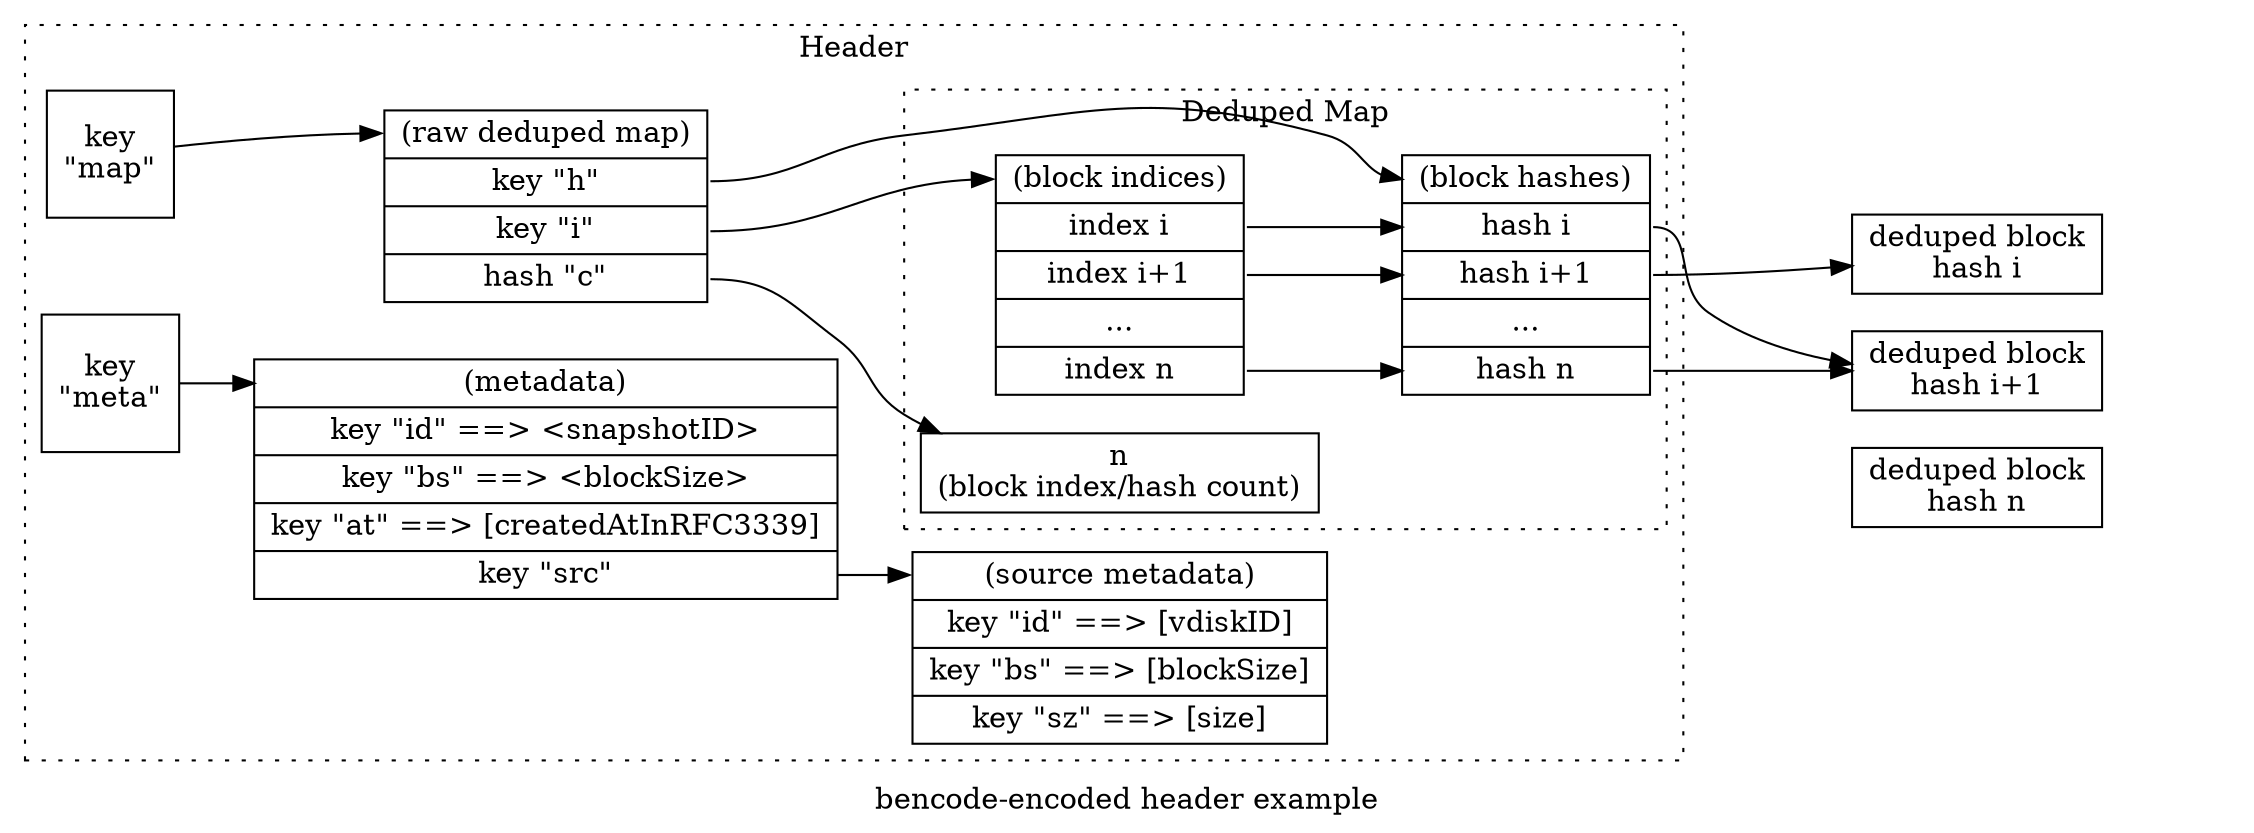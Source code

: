 digraph {
    label = "bencode-encoded header example"
    rankdir = "LR"

    subgraph clusterHeader {
    label = "Header"
    style = "dotted"

    keyMap [
        label = "key\n\"map\""
        shape = "square"
    ]

    keyMetadata [
        label = "key\n\"meta\""
        shape = "square"
    ]

    dedupedMap [
        shape = "record"
        label = "<t> (raw deduped map) | <h> key \"h\" | <i> key \"i\" | <c> hash \"c\""
    ]

    metadata [
        shape = "record"
        label = "<t> (metadata) |
            key \"id\" \=\=\> \<snapshotID\> |
            key \"bs\" \=\=\> \<blockSize\> |
            key \"at\" \=\=\> \[createdAtInRFC3339\] |
            <s> key \"src\""
    ]

    metadataSource [
        shape = "record"
        label = "<t> (source metadata) |
            key \"id\" \=\=\> \[vdiskID\] |
            key \"bs\" \=\=\> \[blockSize\] |
            key \"sz\" \=\=\> \[size\]"
    ]

    keyMap -> dedupedMap:t
    keyMetadata -> metadata:t
    metadata:s -> metadataSource:t

    subgraph clusterDedupedMap {
        label = "Deduped Map"
        style = "dotted"

        valueH [
            shape = "record"
            label = "<t> (block hashes) | <1> hash i | <2> hash i+1 | ... | <3> hash n"
        ]

        valueI [
            shape = "record"
            label = "<t> (block indices) | <1> index i | <2> index i+1 | ... | <3> index n"
        ]

        valueC [
            label = "n\n(block index/hash count)"
            shape = "rectangle"
        ]

        valueI:1 -> valueH:1
        valueI:2 -> valueH:2
        valueI:3 -> valueH:3
    }

    dedupedMap:h -> valueH:t
    dedupedMap:i -> valueI:t
    dedupedMap:c -> valueC

    }

    subgraph clusterBlocks {
        style = "invis"

        dedupedBlock1 [
            shape = "rectangle"
            label = "deduped block\nhash i"
        ]
        dedupedBlock2 [
            shape = "rectangle"
            label = "deduped block\nhash i+1"
        ]
        dedupedBlock3 [
            shape = "rectangle"
            label = "deduped block\nhash n"
        ]
    }

    valueH:1 -> dedupedBlock2
    valueH:2 -> dedupedBlock1
    valueH:3 -> dedupedBlock2
}